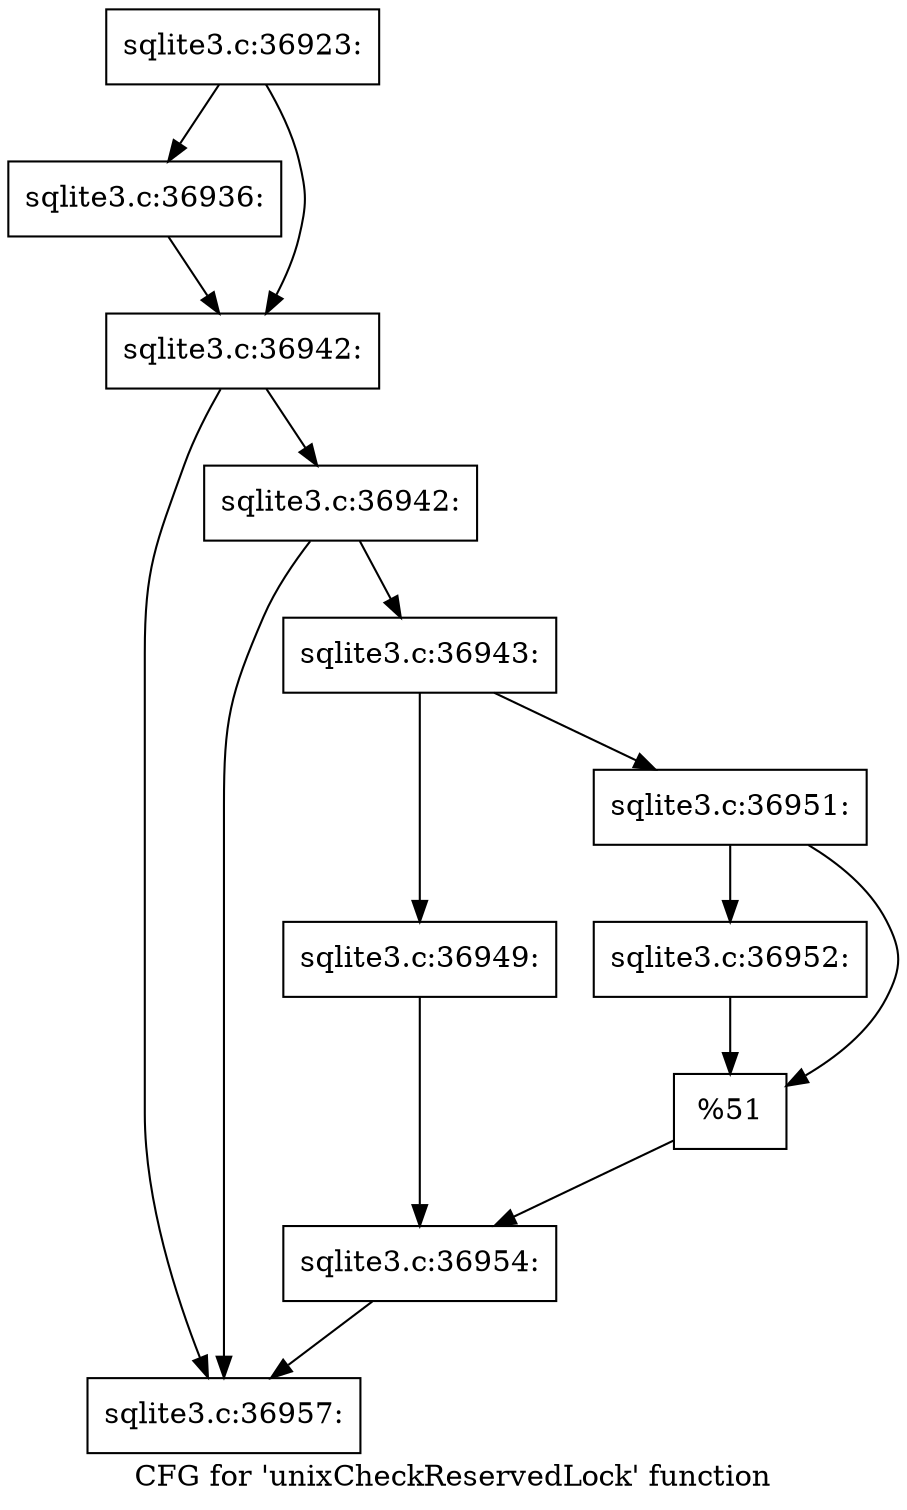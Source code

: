 digraph "CFG for 'unixCheckReservedLock' function" {
	label="CFG for 'unixCheckReservedLock' function";

	Node0x55c0f70c54b0 [shape=record,label="{sqlite3.c:36923:}"];
	Node0x55c0f70c54b0 -> Node0x55c0f70d0f50;
	Node0x55c0f70c54b0 -> Node0x55c0f70d0fa0;
	Node0x55c0f70d0f50 [shape=record,label="{sqlite3.c:36936:}"];
	Node0x55c0f70d0f50 -> Node0x55c0f70d0fa0;
	Node0x55c0f70d0fa0 [shape=record,label="{sqlite3.c:36942:}"];
	Node0x55c0f70d0fa0 -> Node0x55c0f70d18e0;
	Node0x55c0f70d0fa0 -> Node0x55c0f70d1930;
	Node0x55c0f70d1930 [shape=record,label="{sqlite3.c:36942:}"];
	Node0x55c0f70d1930 -> Node0x55c0f70d18e0;
	Node0x55c0f70d1930 -> Node0x55c0f70d1890;
	Node0x55c0f70d1890 [shape=record,label="{sqlite3.c:36943:}"];
	Node0x55c0f70d1890 -> Node0x55c0f70d2de0;
	Node0x55c0f70d1890 -> Node0x55c0f70d2e80;
	Node0x55c0f70d2de0 [shape=record,label="{sqlite3.c:36949:}"];
	Node0x55c0f70d2de0 -> Node0x55c0f70d2e30;
	Node0x55c0f70d2e80 [shape=record,label="{sqlite3.c:36951:}"];
	Node0x55c0f70d2e80 -> Node0x55c0f70d3aa0;
	Node0x55c0f70d2e80 -> Node0x55c0f70d3af0;
	Node0x55c0f70d3aa0 [shape=record,label="{sqlite3.c:36952:}"];
	Node0x55c0f70d3aa0 -> Node0x55c0f70d3af0;
	Node0x55c0f70d3af0 [shape=record,label="{%51}"];
	Node0x55c0f70d3af0 -> Node0x55c0f70d2e30;
	Node0x55c0f70d2e30 [shape=record,label="{sqlite3.c:36954:}"];
	Node0x55c0f70d2e30 -> Node0x55c0f70d18e0;
	Node0x55c0f70d18e0 [shape=record,label="{sqlite3.c:36957:}"];
}

